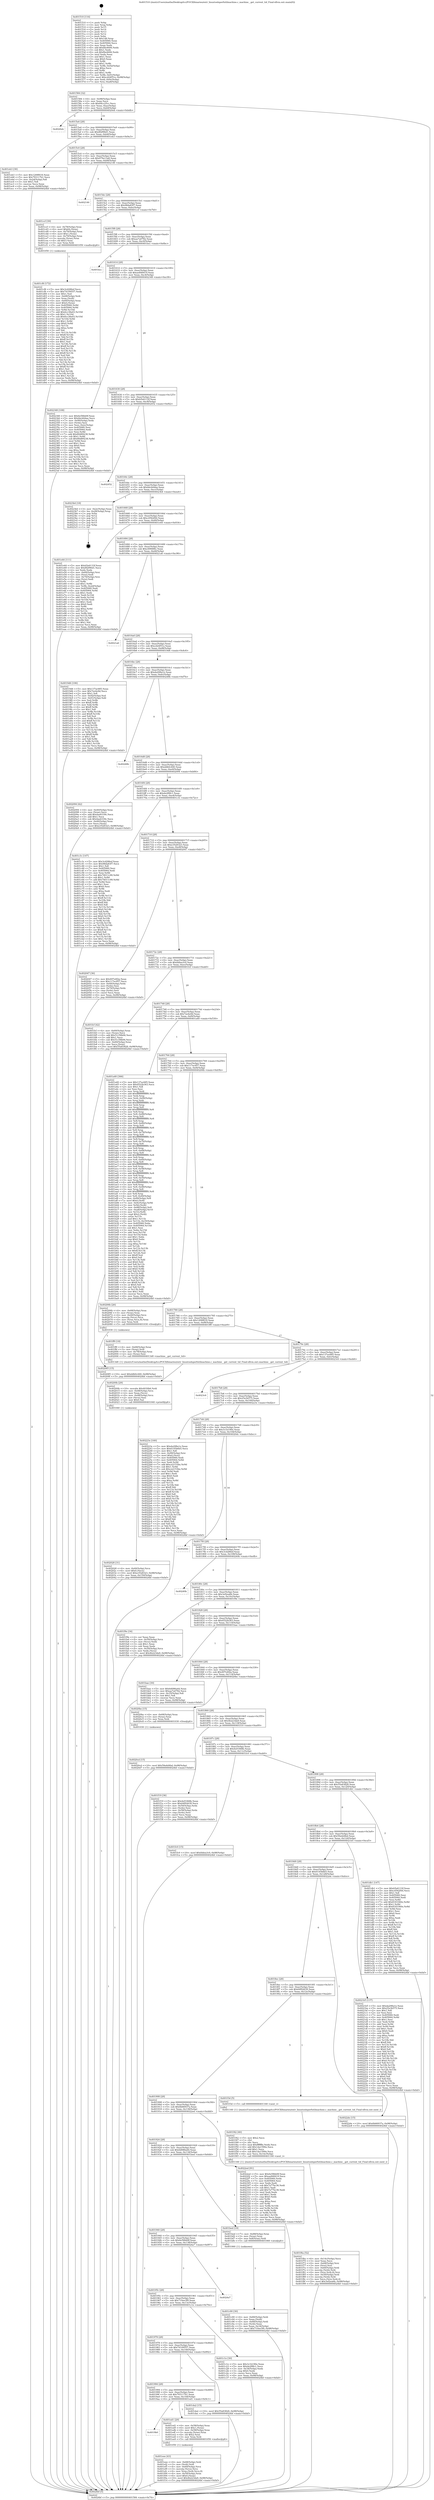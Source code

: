 digraph "0x401510" {
  label = "0x401510 (/mnt/c/Users/mathe/Desktop/tcc/POCII/binaries/extr_linuxtoolsperfutilmachine.c_machine__get_current_tid_Final-ollvm.out::main(0))"
  labelloc = "t"
  node[shape=record]

  Entry [label="",width=0.3,height=0.3,shape=circle,fillcolor=black,style=filled]
  "0x401584" [label="{
     0x401584 [32]\l
     | [instrs]\l
     &nbsp;&nbsp;0x401584 \<+6\>: mov -0x98(%rbp),%eax\l
     &nbsp;&nbsp;0x40158a \<+2\>: mov %eax,%ecx\l
     &nbsp;&nbsp;0x40158c \<+6\>: sub $0x84cc25cc,%ecx\l
     &nbsp;&nbsp;0x401592 \<+6\>: mov %eax,-0xac(%rbp)\l
     &nbsp;&nbsp;0x401598 \<+6\>: mov %ecx,-0xb0(%rbp)\l
     &nbsp;&nbsp;0x40159e \<+6\>: je 00000000004020eb \<main+0xbdb\>\l
  }"]
  "0x4020eb" [label="{
     0x4020eb\l
  }", style=dashed]
  "0x4015a4" [label="{
     0x4015a4 [28]\l
     | [instrs]\l
     &nbsp;&nbsp;0x4015a4 \<+5\>: jmp 00000000004015a9 \<main+0x99\>\l
     &nbsp;&nbsp;0x4015a9 \<+6\>: mov -0xac(%rbp),%eax\l
     &nbsp;&nbsp;0x4015af \<+5\>: sub $0x8f2f96d1,%eax\l
     &nbsp;&nbsp;0x4015b4 \<+6\>: mov %eax,-0xb4(%rbp)\l
     &nbsp;&nbsp;0x4015ba \<+6\>: je 0000000000401eb3 \<main+0x9a3\>\l
  }"]
  Exit [label="",width=0.3,height=0.3,shape=circle,fillcolor=black,style=filled,peripheries=2]
  "0x401eb3" [label="{
     0x401eb3 [30]\l
     | [instrs]\l
     &nbsp;&nbsp;0x401eb3 \<+5\>: mov $0x1208f618,%eax\l
     &nbsp;&nbsp;0x401eb8 \<+5\>: mov $0x793117b1,%ecx\l
     &nbsp;&nbsp;0x401ebd \<+3\>: mov -0x2d(%rbp),%dl\l
     &nbsp;&nbsp;0x401ec0 \<+3\>: test $0x1,%dl\l
     &nbsp;&nbsp;0x401ec3 \<+3\>: cmovne %ecx,%eax\l
     &nbsp;&nbsp;0x401ec6 \<+6\>: mov %eax,-0x98(%rbp)\l
     &nbsp;&nbsp;0x401ecc \<+5\>: jmp 00000000004024bf \<main+0xfaf\>\l
  }"]
  "0x4015c0" [label="{
     0x4015c0 [28]\l
     | [instrs]\l
     &nbsp;&nbsp;0x4015c0 \<+5\>: jmp 00000000004015c5 \<main+0xb5\>\l
     &nbsp;&nbsp;0x4015c5 \<+6\>: mov -0xac(%rbp),%eax\l
     &nbsp;&nbsp;0x4015cb \<+5\>: sub $0x979e13a8,%eax\l
     &nbsp;&nbsp;0x4015d0 \<+6\>: mov %eax,-0xb8(%rbp)\l
     &nbsp;&nbsp;0x4015d6 \<+6\>: je 0000000000402146 \<main+0xc36\>\l
  }"]
  "0x4020cd" [label="{
     0x4020cd [15]\l
     | [instrs]\l
     &nbsp;&nbsp;0x4020cd \<+10\>: movl $0x59a4d4bd,-0x98(%rbp)\l
     &nbsp;&nbsp;0x4020d7 \<+5\>: jmp 00000000004024bf \<main+0xfaf\>\l
  }"]
  "0x402146" [label="{
     0x402146\l
  }", style=dashed]
  "0x4015dc" [label="{
     0x4015dc [28]\l
     | [instrs]\l
     &nbsp;&nbsp;0x4015dc \<+5\>: jmp 00000000004015e1 \<main+0xd1\>\l
     &nbsp;&nbsp;0x4015e1 \<+6\>: mov -0xac(%rbp),%eax\l
     &nbsp;&nbsp;0x4015e7 \<+5\>: sub $0x98da83f7,%eax\l
     &nbsp;&nbsp;0x4015ec \<+6\>: mov %eax,-0xbc(%rbp)\l
     &nbsp;&nbsp;0x4015f2 \<+6\>: je 0000000000401ccf \<main+0x7bf\>\l
  }"]
  "0x402085" [label="{
     0x402085 [15]\l
     | [instrs]\l
     &nbsp;&nbsp;0x402085 \<+10\>: movl $0xddb0c440,-0x98(%rbp)\l
     &nbsp;&nbsp;0x40208f \<+5\>: jmp 00000000004024bf \<main+0xfaf\>\l
  }"]
  "0x401ccf" [label="{
     0x401ccf [39]\l
     | [instrs]\l
     &nbsp;&nbsp;0x401ccf \<+4\>: mov -0x78(%rbp),%rax\l
     &nbsp;&nbsp;0x401cd3 \<+6\>: movl $0x64,(%rax)\l
     &nbsp;&nbsp;0x401cd9 \<+4\>: mov -0x70(%rbp),%rax\l
     &nbsp;&nbsp;0x401cdd \<+6\>: movl $0x1,(%rax)\l
     &nbsp;&nbsp;0x401ce3 \<+4\>: mov -0x70(%rbp),%rax\l
     &nbsp;&nbsp;0x401ce7 \<+3\>: movslq (%rax),%rax\l
     &nbsp;&nbsp;0x401cea \<+4\>: shl $0x3,%rax\l
     &nbsp;&nbsp;0x401cee \<+3\>: mov %rax,%rdi\l
     &nbsp;&nbsp;0x401cf1 \<+5\>: call 0000000000401050 \<malloc@plt\>\l
     | [calls]\l
     &nbsp;&nbsp;0x401050 \{1\} (unknown)\l
  }"]
  "0x4015f8" [label="{
     0x4015f8 [28]\l
     | [instrs]\l
     &nbsp;&nbsp;0x4015f8 \<+5\>: jmp 00000000004015fd \<main+0xed\>\l
     &nbsp;&nbsp;0x4015fd \<+6\>: mov -0xac(%rbp),%eax\l
     &nbsp;&nbsp;0x401603 \<+5\>: sub $0xaa7a0782,%eax\l
     &nbsp;&nbsp;0x401608 \<+6\>: mov %eax,-0xc0(%rbp)\l
     &nbsp;&nbsp;0x40160e \<+6\>: je 0000000000401bcc \<main+0x6bc\>\l
  }"]
  "0x402028" [label="{
     0x402028 [31]\l
     | [instrs]\l
     &nbsp;&nbsp;0x402028 \<+4\>: mov -0x40(%rbp),%rcx\l
     &nbsp;&nbsp;0x40202c \<+6\>: movl $0x0,(%rcx)\l
     &nbsp;&nbsp;0x402032 \<+10\>: movl $0xe3528323,-0x98(%rbp)\l
     &nbsp;&nbsp;0x40203c \<+6\>: mov %eax,-0x150(%rbp)\l
     &nbsp;&nbsp;0x402042 \<+5\>: jmp 00000000004024bf \<main+0xfaf\>\l
  }"]
  "0x401bcc" [label="{
     0x401bcc\l
  }", style=dashed]
  "0x401614" [label="{
     0x401614 [28]\l
     | [instrs]\l
     &nbsp;&nbsp;0x401614 \<+5\>: jmp 0000000000401619 \<main+0x109\>\l
     &nbsp;&nbsp;0x401619 \<+6\>: mov -0xac(%rbp),%eax\l
     &nbsp;&nbsp;0x40161f \<+5\>: sub $0xae848419,%eax\l
     &nbsp;&nbsp;0x401624 \<+6\>: mov %eax,-0xc4(%rbp)\l
     &nbsp;&nbsp;0x40162a \<+6\>: je 0000000000402348 \<main+0xe38\>\l
  }"]
  "0x40200b" [label="{
     0x40200b [29]\l
     | [instrs]\l
     &nbsp;&nbsp;0x40200b \<+10\>: movabs $0x4030b6,%rdi\l
     &nbsp;&nbsp;0x402015 \<+4\>: mov -0x48(%rbp),%rcx\l
     &nbsp;&nbsp;0x402019 \<+2\>: mov %eax,(%rcx)\l
     &nbsp;&nbsp;0x40201b \<+4\>: mov -0x48(%rbp),%rcx\l
     &nbsp;&nbsp;0x40201f \<+2\>: mov (%rcx),%esi\l
     &nbsp;&nbsp;0x402021 \<+2\>: mov $0x0,%al\l
     &nbsp;&nbsp;0x402023 \<+5\>: call 0000000000401040 \<printf@plt\>\l
     | [calls]\l
     &nbsp;&nbsp;0x401040 \{1\} (unknown)\l
  }"]
  "0x402348" [label="{
     0x402348 [108]\l
     | [instrs]\l
     &nbsp;&nbsp;0x402348 \<+5\>: mov $0x6e58bb9f,%eax\l
     &nbsp;&nbsp;0x40234d \<+5\>: mov $0xbbcb0daa,%ecx\l
     &nbsp;&nbsp;0x402352 \<+7\>: mov -0x90(%rbp),%rdx\l
     &nbsp;&nbsp;0x402359 \<+2\>: mov (%rdx),%esi\l
     &nbsp;&nbsp;0x40235b \<+3\>: mov %esi,-0x2c(%rbp)\l
     &nbsp;&nbsp;0x40235e \<+7\>: mov 0x405060,%esi\l
     &nbsp;&nbsp;0x402365 \<+7\>: mov 0x405064,%edi\l
     &nbsp;&nbsp;0x40236c \<+3\>: mov %esi,%r8d\l
     &nbsp;&nbsp;0x40236f \<+7\>: add $0x80d89238,%r8d\l
     &nbsp;&nbsp;0x402376 \<+4\>: sub $0x1,%r8d\l
     &nbsp;&nbsp;0x40237a \<+7\>: sub $0x80d89238,%r8d\l
     &nbsp;&nbsp;0x402381 \<+4\>: imul %r8d,%esi\l
     &nbsp;&nbsp;0x402385 \<+3\>: and $0x1,%esi\l
     &nbsp;&nbsp;0x402388 \<+3\>: cmp $0x0,%esi\l
     &nbsp;&nbsp;0x40238b \<+4\>: sete %r9b\l
     &nbsp;&nbsp;0x40238f \<+3\>: cmp $0xa,%edi\l
     &nbsp;&nbsp;0x402392 \<+4\>: setl %r10b\l
     &nbsp;&nbsp;0x402396 \<+3\>: mov %r9b,%r11b\l
     &nbsp;&nbsp;0x402399 \<+3\>: and %r10b,%r11b\l
     &nbsp;&nbsp;0x40239c \<+3\>: xor %r10b,%r9b\l
     &nbsp;&nbsp;0x40239f \<+3\>: or %r9b,%r11b\l
     &nbsp;&nbsp;0x4023a2 \<+4\>: test $0x1,%r11b\l
     &nbsp;&nbsp;0x4023a6 \<+3\>: cmovne %ecx,%eax\l
     &nbsp;&nbsp;0x4023a9 \<+6\>: mov %eax,-0x98(%rbp)\l
     &nbsp;&nbsp;0x4023af \<+5\>: jmp 00000000004024bf \<main+0xfaf\>\l
  }"]
  "0x401630" [label="{
     0x401630 [28]\l
     | [instrs]\l
     &nbsp;&nbsp;0x401630 \<+5\>: jmp 0000000000401635 \<main+0x125\>\l
     &nbsp;&nbsp;0x401635 \<+6\>: mov -0xac(%rbp),%eax\l
     &nbsp;&nbsp;0x40163b \<+5\>: sub $0xb5e6133f,%eax\l
     &nbsp;&nbsp;0x401640 \<+6\>: mov %eax,-0xc8(%rbp)\l
     &nbsp;&nbsp;0x401646 \<+6\>: je 0000000000402452 \<main+0xf42\>\l
  }"]
  "0x401f6a" [label="{
     0x401f6a [52]\l
     | [instrs]\l
     &nbsp;&nbsp;0x401f6a \<+6\>: mov -0x14c(%rbp),%ecx\l
     &nbsp;&nbsp;0x401f70 \<+3\>: imul %eax,%ecx\l
     &nbsp;&nbsp;0x401f73 \<+4\>: mov -0x68(%rbp),%rsi\l
     &nbsp;&nbsp;0x401f77 \<+3\>: mov (%rsi),%rsi\l
     &nbsp;&nbsp;0x401f7a \<+4\>: mov -0x60(%rbp),%rdi\l
     &nbsp;&nbsp;0x401f7e \<+3\>: movslq (%rdi),%rdi\l
     &nbsp;&nbsp;0x401f81 \<+4\>: mov (%rsi,%rdi,8),%rsi\l
     &nbsp;&nbsp;0x401f85 \<+4\>: mov -0x50(%rbp),%rdi\l
     &nbsp;&nbsp;0x401f89 \<+3\>: movslq (%rdi),%rdi\l
     &nbsp;&nbsp;0x401f8c \<+3\>: mov %ecx,(%rsi,%rdi,4)\l
     &nbsp;&nbsp;0x401f8f \<+10\>: movl $0x3ef2ea6b,-0x98(%rbp)\l
     &nbsp;&nbsp;0x401f99 \<+5\>: jmp 00000000004024bf \<main+0xfaf\>\l
  }"]
  "0x402452" [label="{
     0x402452\l
  }", style=dashed]
  "0x40164c" [label="{
     0x40164c [28]\l
     | [instrs]\l
     &nbsp;&nbsp;0x40164c \<+5\>: jmp 0000000000401651 \<main+0x141\>\l
     &nbsp;&nbsp;0x401651 \<+6\>: mov -0xac(%rbp),%eax\l
     &nbsp;&nbsp;0x401657 \<+5\>: sub $0xbbcb0daa,%eax\l
     &nbsp;&nbsp;0x40165c \<+6\>: mov %eax,-0xcc(%rbp)\l
     &nbsp;&nbsp;0x401662 \<+6\>: je 00000000004023b4 \<main+0xea4\>\l
  }"]
  "0x401f42" [label="{
     0x401f42 [40]\l
     | [instrs]\l
     &nbsp;&nbsp;0x401f42 \<+5\>: mov $0x2,%ecx\l
     &nbsp;&nbsp;0x401f47 \<+1\>: cltd\l
     &nbsp;&nbsp;0x401f48 \<+2\>: idiv %ecx\l
     &nbsp;&nbsp;0x401f4a \<+6\>: imul $0xfffffffe,%edx,%ecx\l
     &nbsp;&nbsp;0x401f50 \<+6\>: add $0x1da1590e,%ecx\l
     &nbsp;&nbsp;0x401f56 \<+3\>: add $0x1,%ecx\l
     &nbsp;&nbsp;0x401f59 \<+6\>: sub $0x1da1590e,%ecx\l
     &nbsp;&nbsp;0x401f5f \<+6\>: mov %ecx,-0x14c(%rbp)\l
     &nbsp;&nbsp;0x401f65 \<+5\>: call 0000000000401160 \<next_i\>\l
     | [calls]\l
     &nbsp;&nbsp;0x401160 \{1\} (/mnt/c/Users/mathe/Desktop/tcc/POCII/binaries/extr_linuxtoolsperfutilmachine.c_machine__get_current_tid_Final-ollvm.out::next_i)\l
  }"]
  "0x4023b4" [label="{
     0x4023b4 [18]\l
     | [instrs]\l
     &nbsp;&nbsp;0x4023b4 \<+3\>: mov -0x2c(%rbp),%eax\l
     &nbsp;&nbsp;0x4023b7 \<+4\>: lea -0x28(%rbp),%rsp\l
     &nbsp;&nbsp;0x4023bb \<+1\>: pop %rbx\l
     &nbsp;&nbsp;0x4023bc \<+2\>: pop %r12\l
     &nbsp;&nbsp;0x4023be \<+2\>: pop %r13\l
     &nbsp;&nbsp;0x4023c0 \<+2\>: pop %r14\l
     &nbsp;&nbsp;0x4023c2 \<+2\>: pop %r15\l
     &nbsp;&nbsp;0x4023c4 \<+1\>: pop %rbp\l
     &nbsp;&nbsp;0x4023c5 \<+1\>: ret\l
  }"]
  "0x401668" [label="{
     0x401668 [28]\l
     | [instrs]\l
     &nbsp;&nbsp;0x401668 \<+5\>: jmp 000000000040166d \<main+0x15d\>\l
     &nbsp;&nbsp;0x40166d \<+6\>: mov -0xac(%rbp),%eax\l
     &nbsp;&nbsp;0x401673 \<+5\>: sub $0xc4562f44,%eax\l
     &nbsp;&nbsp;0x401678 \<+6\>: mov %eax,-0xd0(%rbp)\l
     &nbsp;&nbsp;0x40167e \<+6\>: je 0000000000401e44 \<main+0x934\>\l
  }"]
  "0x401eee" [label="{
     0x401eee [43]\l
     | [instrs]\l
     &nbsp;&nbsp;0x401eee \<+4\>: mov -0x68(%rbp),%rdi\l
     &nbsp;&nbsp;0x401ef2 \<+3\>: mov (%rdi),%rdi\l
     &nbsp;&nbsp;0x401ef5 \<+4\>: mov -0x60(%rbp),%rcx\l
     &nbsp;&nbsp;0x401ef9 \<+3\>: movslq (%rcx),%rcx\l
     &nbsp;&nbsp;0x401efc \<+4\>: mov %rax,(%rdi,%rcx,8)\l
     &nbsp;&nbsp;0x401f00 \<+4\>: mov -0x50(%rbp),%rax\l
     &nbsp;&nbsp;0x401f04 \<+6\>: movl $0x0,(%rax)\l
     &nbsp;&nbsp;0x401f0a \<+10\>: movl $0x4b223da9,-0x98(%rbp)\l
     &nbsp;&nbsp;0x401f14 \<+5\>: jmp 00000000004024bf \<main+0xfaf\>\l
  }"]
  "0x401e44" [label="{
     0x401e44 [111]\l
     | [instrs]\l
     &nbsp;&nbsp;0x401e44 \<+5\>: mov $0xb5e6133f,%eax\l
     &nbsp;&nbsp;0x401e49 \<+5\>: mov $0x8f2f96d1,%ecx\l
     &nbsp;&nbsp;0x401e4e \<+2\>: xor %edx,%edx\l
     &nbsp;&nbsp;0x401e50 \<+4\>: mov -0x60(%rbp),%rsi\l
     &nbsp;&nbsp;0x401e54 \<+2\>: mov (%rsi),%edi\l
     &nbsp;&nbsp;0x401e56 \<+4\>: mov -0x70(%rbp),%rsi\l
     &nbsp;&nbsp;0x401e5a \<+2\>: cmp (%rsi),%edi\l
     &nbsp;&nbsp;0x401e5c \<+4\>: setl %r8b\l
     &nbsp;&nbsp;0x401e60 \<+4\>: and $0x1,%r8b\l
     &nbsp;&nbsp;0x401e64 \<+4\>: mov %r8b,-0x2d(%rbp)\l
     &nbsp;&nbsp;0x401e68 \<+7\>: mov 0x405060,%edi\l
     &nbsp;&nbsp;0x401e6f \<+8\>: mov 0x405064,%r9d\l
     &nbsp;&nbsp;0x401e77 \<+3\>: sub $0x1,%edx\l
     &nbsp;&nbsp;0x401e7a \<+3\>: mov %edi,%r10d\l
     &nbsp;&nbsp;0x401e7d \<+3\>: add %edx,%r10d\l
     &nbsp;&nbsp;0x401e80 \<+4\>: imul %r10d,%edi\l
     &nbsp;&nbsp;0x401e84 \<+3\>: and $0x1,%edi\l
     &nbsp;&nbsp;0x401e87 \<+3\>: cmp $0x0,%edi\l
     &nbsp;&nbsp;0x401e8a \<+4\>: sete %r8b\l
     &nbsp;&nbsp;0x401e8e \<+4\>: cmp $0xa,%r9d\l
     &nbsp;&nbsp;0x401e92 \<+4\>: setl %r11b\l
     &nbsp;&nbsp;0x401e96 \<+3\>: mov %r8b,%bl\l
     &nbsp;&nbsp;0x401e99 \<+3\>: and %r11b,%bl\l
     &nbsp;&nbsp;0x401e9c \<+3\>: xor %r11b,%r8b\l
     &nbsp;&nbsp;0x401e9f \<+3\>: or %r8b,%bl\l
     &nbsp;&nbsp;0x401ea2 \<+3\>: test $0x1,%bl\l
     &nbsp;&nbsp;0x401ea5 \<+3\>: cmovne %ecx,%eax\l
     &nbsp;&nbsp;0x401ea8 \<+6\>: mov %eax,-0x98(%rbp)\l
     &nbsp;&nbsp;0x401eae \<+5\>: jmp 00000000004024bf \<main+0xfaf\>\l
  }"]
  "0x401684" [label="{
     0x401684 [28]\l
     | [instrs]\l
     &nbsp;&nbsp;0x401684 \<+5\>: jmp 0000000000401689 \<main+0x179\>\l
     &nbsp;&nbsp;0x401689 \<+6\>: mov -0xac(%rbp),%eax\l
     &nbsp;&nbsp;0x40168f \<+5\>: sub $0xc6906f6c,%eax\l
     &nbsp;&nbsp;0x401694 \<+6\>: mov %eax,-0xd4(%rbp)\l
     &nbsp;&nbsp;0x40169a \<+6\>: je 00000000004021a6 \<main+0xc96\>\l
  }"]
  "0x4019b0" [label="{
     0x4019b0\l
  }", style=dashed]
  "0x4021a6" [label="{
     0x4021a6\l
  }", style=dashed]
  "0x4016a0" [label="{
     0x4016a0 [28]\l
     | [instrs]\l
     &nbsp;&nbsp;0x4016a0 \<+5\>: jmp 00000000004016a5 \<main+0x195\>\l
     &nbsp;&nbsp;0x4016a5 \<+6\>: mov -0xac(%rbp),%eax\l
     &nbsp;&nbsp;0x4016ab \<+5\>: sub $0xcd24f51e,%eax\l
     &nbsp;&nbsp;0x4016b0 \<+6\>: mov %eax,-0xd8(%rbp)\l
     &nbsp;&nbsp;0x4016b6 \<+6\>: je 00000000004019d6 \<main+0x4c6\>\l
  }"]
  "0x401ed1" [label="{
     0x401ed1 [29]\l
     | [instrs]\l
     &nbsp;&nbsp;0x401ed1 \<+4\>: mov -0x58(%rbp),%rax\l
     &nbsp;&nbsp;0x401ed5 \<+6\>: movl $0x1,(%rax)\l
     &nbsp;&nbsp;0x401edb \<+4\>: mov -0x58(%rbp),%rax\l
     &nbsp;&nbsp;0x401edf \<+3\>: movslq (%rax),%rax\l
     &nbsp;&nbsp;0x401ee2 \<+4\>: shl $0x2,%rax\l
     &nbsp;&nbsp;0x401ee6 \<+3\>: mov %rax,%rdi\l
     &nbsp;&nbsp;0x401ee9 \<+5\>: call 0000000000401050 \<malloc@plt\>\l
     | [calls]\l
     &nbsp;&nbsp;0x401050 \{1\} (unknown)\l
  }"]
  "0x4019d6" [label="{
     0x4019d6 [106]\l
     | [instrs]\l
     &nbsp;&nbsp;0x4019d6 \<+5\>: mov $0x137ac685,%eax\l
     &nbsp;&nbsp;0x4019db \<+5\>: mov $0x7ee4e9d,%ecx\l
     &nbsp;&nbsp;0x4019e0 \<+2\>: mov $0x1,%dl\l
     &nbsp;&nbsp;0x4019e2 \<+7\>: mov -0x92(%rbp),%sil\l
     &nbsp;&nbsp;0x4019e9 \<+7\>: mov -0x91(%rbp),%dil\l
     &nbsp;&nbsp;0x4019f0 \<+3\>: mov %sil,%r8b\l
     &nbsp;&nbsp;0x4019f3 \<+4\>: xor $0xff,%r8b\l
     &nbsp;&nbsp;0x4019f7 \<+3\>: mov %dil,%r9b\l
     &nbsp;&nbsp;0x4019fa \<+4\>: xor $0xff,%r9b\l
     &nbsp;&nbsp;0x4019fe \<+3\>: xor $0x1,%dl\l
     &nbsp;&nbsp;0x401a01 \<+3\>: mov %r8b,%r10b\l
     &nbsp;&nbsp;0x401a04 \<+4\>: and $0xff,%r10b\l
     &nbsp;&nbsp;0x401a08 \<+3\>: and %dl,%sil\l
     &nbsp;&nbsp;0x401a0b \<+3\>: mov %r9b,%r11b\l
     &nbsp;&nbsp;0x401a0e \<+4\>: and $0xff,%r11b\l
     &nbsp;&nbsp;0x401a12 \<+3\>: and %dl,%dil\l
     &nbsp;&nbsp;0x401a15 \<+3\>: or %sil,%r10b\l
     &nbsp;&nbsp;0x401a18 \<+3\>: or %dil,%r11b\l
     &nbsp;&nbsp;0x401a1b \<+3\>: xor %r11b,%r10b\l
     &nbsp;&nbsp;0x401a1e \<+3\>: or %r9b,%r8b\l
     &nbsp;&nbsp;0x401a21 \<+4\>: xor $0xff,%r8b\l
     &nbsp;&nbsp;0x401a25 \<+3\>: or $0x1,%dl\l
     &nbsp;&nbsp;0x401a28 \<+3\>: and %dl,%r8b\l
     &nbsp;&nbsp;0x401a2b \<+3\>: or %r8b,%r10b\l
     &nbsp;&nbsp;0x401a2e \<+4\>: test $0x1,%r10b\l
     &nbsp;&nbsp;0x401a32 \<+3\>: cmovne %ecx,%eax\l
     &nbsp;&nbsp;0x401a35 \<+6\>: mov %eax,-0x98(%rbp)\l
     &nbsp;&nbsp;0x401a3b \<+5\>: jmp 00000000004024bf \<main+0xfaf\>\l
  }"]
  "0x4016bc" [label="{
     0x4016bc [28]\l
     | [instrs]\l
     &nbsp;&nbsp;0x4016bc \<+5\>: jmp 00000000004016c1 \<main+0x1b1\>\l
     &nbsp;&nbsp;0x4016c1 \<+6\>: mov -0xac(%rbp),%eax\l
     &nbsp;&nbsp;0x4016c7 \<+5\>: sub $0xda298a1e,%eax\l
     &nbsp;&nbsp;0x4016cc \<+6\>: mov %eax,-0xdc(%rbp)\l
     &nbsp;&nbsp;0x4016d2 \<+6\>: je 000000000040248b \<main+0xf7b\>\l
  }"]
  "0x4024bf" [label="{
     0x4024bf [5]\l
     | [instrs]\l
     &nbsp;&nbsp;0x4024bf \<+5\>: jmp 0000000000401584 \<main+0x74\>\l
  }"]
  "0x401510" [label="{
     0x401510 [116]\l
     | [instrs]\l
     &nbsp;&nbsp;0x401510 \<+1\>: push %rbp\l
     &nbsp;&nbsp;0x401511 \<+3\>: mov %rsp,%rbp\l
     &nbsp;&nbsp;0x401514 \<+2\>: push %r15\l
     &nbsp;&nbsp;0x401516 \<+2\>: push %r14\l
     &nbsp;&nbsp;0x401518 \<+2\>: push %r13\l
     &nbsp;&nbsp;0x40151a \<+2\>: push %r12\l
     &nbsp;&nbsp;0x40151c \<+1\>: push %rbx\l
     &nbsp;&nbsp;0x40151d \<+7\>: sub $0x148,%rsp\l
     &nbsp;&nbsp;0x401524 \<+7\>: mov 0x405060,%eax\l
     &nbsp;&nbsp;0x40152b \<+7\>: mov 0x405064,%ecx\l
     &nbsp;&nbsp;0x401532 \<+2\>: mov %eax,%edx\l
     &nbsp;&nbsp;0x401534 \<+6\>: add $0xfbe4606,%edx\l
     &nbsp;&nbsp;0x40153a \<+3\>: sub $0x1,%edx\l
     &nbsp;&nbsp;0x40153d \<+6\>: sub $0xfbe4606,%edx\l
     &nbsp;&nbsp;0x401543 \<+3\>: imul %edx,%eax\l
     &nbsp;&nbsp;0x401546 \<+3\>: and $0x1,%eax\l
     &nbsp;&nbsp;0x401549 \<+3\>: cmp $0x0,%eax\l
     &nbsp;&nbsp;0x40154c \<+4\>: sete %r8b\l
     &nbsp;&nbsp;0x401550 \<+4\>: and $0x1,%r8b\l
     &nbsp;&nbsp;0x401554 \<+7\>: mov %r8b,-0x92(%rbp)\l
     &nbsp;&nbsp;0x40155b \<+3\>: cmp $0xa,%ecx\l
     &nbsp;&nbsp;0x40155e \<+4\>: setl %r8b\l
     &nbsp;&nbsp;0x401562 \<+4\>: and $0x1,%r8b\l
     &nbsp;&nbsp;0x401566 \<+7\>: mov %r8b,-0x91(%rbp)\l
     &nbsp;&nbsp;0x40156d \<+10\>: movl $0xcd24f51e,-0x98(%rbp)\l
     &nbsp;&nbsp;0x401577 \<+6\>: mov %edi,-0x9c(%rbp)\l
     &nbsp;&nbsp;0x40157d \<+7\>: mov %rsi,-0xa8(%rbp)\l
  }"]
  "0x401994" [label="{
     0x401994 [28]\l
     | [instrs]\l
     &nbsp;&nbsp;0x401994 \<+5\>: jmp 0000000000401999 \<main+0x489\>\l
     &nbsp;&nbsp;0x401999 \<+6\>: mov -0xac(%rbp),%eax\l
     &nbsp;&nbsp;0x40199f \<+5\>: sub $0x793117b1,%eax\l
     &nbsp;&nbsp;0x4019a4 \<+6\>: mov %eax,-0x144(%rbp)\l
     &nbsp;&nbsp;0x4019aa \<+6\>: je 0000000000401ed1 \<main+0x9c1\>\l
  }"]
  "0x40248b" [label="{
     0x40248b\l
  }", style=dashed]
  "0x4016d8" [label="{
     0x4016d8 [28]\l
     | [instrs]\l
     &nbsp;&nbsp;0x4016d8 \<+5\>: jmp 00000000004016dd \<main+0x1cd\>\l
     &nbsp;&nbsp;0x4016dd \<+6\>: mov -0xac(%rbp),%eax\l
     &nbsp;&nbsp;0x4016e3 \<+5\>: sub $0xddb0c440,%eax\l
     &nbsp;&nbsp;0x4016e8 \<+6\>: mov %eax,-0xe0(%rbp)\l
     &nbsp;&nbsp;0x4016ee \<+6\>: je 0000000000402094 \<main+0xb84\>\l
  }"]
  "0x401da2" [label="{
     0x401da2 [15]\l
     | [instrs]\l
     &nbsp;&nbsp;0x401da2 \<+10\>: movl $0x55a83828,-0x98(%rbp)\l
     &nbsp;&nbsp;0x401dac \<+5\>: jmp 00000000004024bf \<main+0xfaf\>\l
  }"]
  "0x402094" [label="{
     0x402094 [42]\l
     | [instrs]\l
     &nbsp;&nbsp;0x402094 \<+4\>: mov -0x40(%rbp),%rax\l
     &nbsp;&nbsp;0x402098 \<+2\>: mov (%rax),%ecx\l
     &nbsp;&nbsp;0x40209a \<+6\>: add $0x4ae6339c,%ecx\l
     &nbsp;&nbsp;0x4020a0 \<+3\>: add $0x1,%ecx\l
     &nbsp;&nbsp;0x4020a3 \<+6\>: sub $0x4ae6339c,%ecx\l
     &nbsp;&nbsp;0x4020a9 \<+4\>: mov -0x40(%rbp),%rax\l
     &nbsp;&nbsp;0x4020ad \<+2\>: mov %ecx,(%rax)\l
     &nbsp;&nbsp;0x4020af \<+10\>: movl $0xe3528323,-0x98(%rbp)\l
     &nbsp;&nbsp;0x4020b9 \<+5\>: jmp 00000000004024bf \<main+0xfaf\>\l
  }"]
  "0x4016f4" [label="{
     0x4016f4 [28]\l
     | [instrs]\l
     &nbsp;&nbsp;0x4016f4 \<+5\>: jmp 00000000004016f9 \<main+0x1e9\>\l
     &nbsp;&nbsp;0x4016f9 \<+6\>: mov -0xac(%rbp),%eax\l
     &nbsp;&nbsp;0x4016ff \<+5\>: sub $0xde2f8fc1,%eax\l
     &nbsp;&nbsp;0x401704 \<+6\>: mov %eax,-0xe4(%rbp)\l
     &nbsp;&nbsp;0x40170a \<+6\>: je 0000000000401c3c \<main+0x72c\>\l
  }"]
  "0x401cf6" [label="{
     0x401cf6 [172]\l
     | [instrs]\l
     &nbsp;&nbsp;0x401cf6 \<+5\>: mov $0x3cd286ef,%ecx\l
     &nbsp;&nbsp;0x401cfb \<+5\>: mov $0x74109557,%edx\l
     &nbsp;&nbsp;0x401d00 \<+3\>: mov $0x1,%sil\l
     &nbsp;&nbsp;0x401d03 \<+4\>: mov -0x68(%rbp),%rdi\l
     &nbsp;&nbsp;0x401d07 \<+3\>: mov %rax,(%rdi)\l
     &nbsp;&nbsp;0x401d0a \<+4\>: mov -0x60(%rbp),%rax\l
     &nbsp;&nbsp;0x401d0e \<+6\>: movl $0x0,(%rax)\l
     &nbsp;&nbsp;0x401d14 \<+8\>: mov 0x405060,%r8d\l
     &nbsp;&nbsp;0x401d1c \<+8\>: mov 0x405064,%r9d\l
     &nbsp;&nbsp;0x401d24 \<+3\>: mov %r8d,%r10d\l
     &nbsp;&nbsp;0x401d27 \<+7\>: add $0x6cc38a03,%r10d\l
     &nbsp;&nbsp;0x401d2e \<+4\>: sub $0x1,%r10d\l
     &nbsp;&nbsp;0x401d32 \<+7\>: sub $0x6cc38a03,%r10d\l
     &nbsp;&nbsp;0x401d39 \<+4\>: imul %r10d,%r8d\l
     &nbsp;&nbsp;0x401d3d \<+4\>: and $0x1,%r8d\l
     &nbsp;&nbsp;0x401d41 \<+4\>: cmp $0x0,%r8d\l
     &nbsp;&nbsp;0x401d45 \<+4\>: sete %r11b\l
     &nbsp;&nbsp;0x401d49 \<+4\>: cmp $0xa,%r9d\l
     &nbsp;&nbsp;0x401d4d \<+3\>: setl %bl\l
     &nbsp;&nbsp;0x401d50 \<+3\>: mov %r11b,%r14b\l
     &nbsp;&nbsp;0x401d53 \<+4\>: xor $0xff,%r14b\l
     &nbsp;&nbsp;0x401d57 \<+3\>: mov %bl,%r15b\l
     &nbsp;&nbsp;0x401d5a \<+4\>: xor $0xff,%r15b\l
     &nbsp;&nbsp;0x401d5e \<+4\>: xor $0x1,%sil\l
     &nbsp;&nbsp;0x401d62 \<+3\>: mov %r14b,%r12b\l
     &nbsp;&nbsp;0x401d65 \<+4\>: and $0xff,%r12b\l
     &nbsp;&nbsp;0x401d69 \<+3\>: and %sil,%r11b\l
     &nbsp;&nbsp;0x401d6c \<+3\>: mov %r15b,%r13b\l
     &nbsp;&nbsp;0x401d6f \<+4\>: and $0xff,%r13b\l
     &nbsp;&nbsp;0x401d73 \<+3\>: and %sil,%bl\l
     &nbsp;&nbsp;0x401d76 \<+3\>: or %r11b,%r12b\l
     &nbsp;&nbsp;0x401d79 \<+3\>: or %bl,%r13b\l
     &nbsp;&nbsp;0x401d7c \<+3\>: xor %r13b,%r12b\l
     &nbsp;&nbsp;0x401d7f \<+3\>: or %r15b,%r14b\l
     &nbsp;&nbsp;0x401d82 \<+4\>: xor $0xff,%r14b\l
     &nbsp;&nbsp;0x401d86 \<+4\>: or $0x1,%sil\l
     &nbsp;&nbsp;0x401d8a \<+3\>: and %sil,%r14b\l
     &nbsp;&nbsp;0x401d8d \<+3\>: or %r14b,%r12b\l
     &nbsp;&nbsp;0x401d90 \<+4\>: test $0x1,%r12b\l
     &nbsp;&nbsp;0x401d94 \<+3\>: cmovne %edx,%ecx\l
     &nbsp;&nbsp;0x401d97 \<+6\>: mov %ecx,-0x98(%rbp)\l
     &nbsp;&nbsp;0x401d9d \<+5\>: jmp 00000000004024bf \<main+0xfaf\>\l
  }"]
  "0x401c3c" [label="{
     0x401c3c [147]\l
     | [instrs]\l
     &nbsp;&nbsp;0x401c3c \<+5\>: mov $0x3cd286ef,%eax\l
     &nbsp;&nbsp;0x401c41 \<+5\>: mov $0x98da83f7,%ecx\l
     &nbsp;&nbsp;0x401c46 \<+2\>: mov $0x1,%dl\l
     &nbsp;&nbsp;0x401c48 \<+7\>: mov 0x405060,%esi\l
     &nbsp;&nbsp;0x401c4f \<+7\>: mov 0x405064,%edi\l
     &nbsp;&nbsp;0x401c56 \<+3\>: mov %esi,%r8d\l
     &nbsp;&nbsp;0x401c59 \<+7\>: sub $0x74011c99,%r8d\l
     &nbsp;&nbsp;0x401c60 \<+4\>: sub $0x1,%r8d\l
     &nbsp;&nbsp;0x401c64 \<+7\>: add $0x74011c99,%r8d\l
     &nbsp;&nbsp;0x401c6b \<+4\>: imul %r8d,%esi\l
     &nbsp;&nbsp;0x401c6f \<+3\>: and $0x1,%esi\l
     &nbsp;&nbsp;0x401c72 \<+3\>: cmp $0x0,%esi\l
     &nbsp;&nbsp;0x401c75 \<+4\>: sete %r9b\l
     &nbsp;&nbsp;0x401c79 \<+3\>: cmp $0xa,%edi\l
     &nbsp;&nbsp;0x401c7c \<+4\>: setl %r10b\l
     &nbsp;&nbsp;0x401c80 \<+3\>: mov %r9b,%r11b\l
     &nbsp;&nbsp;0x401c83 \<+4\>: xor $0xff,%r11b\l
     &nbsp;&nbsp;0x401c87 \<+3\>: mov %r10b,%bl\l
     &nbsp;&nbsp;0x401c8a \<+3\>: xor $0xff,%bl\l
     &nbsp;&nbsp;0x401c8d \<+3\>: xor $0x0,%dl\l
     &nbsp;&nbsp;0x401c90 \<+3\>: mov %r11b,%r14b\l
     &nbsp;&nbsp;0x401c93 \<+4\>: and $0x0,%r14b\l
     &nbsp;&nbsp;0x401c97 \<+3\>: and %dl,%r9b\l
     &nbsp;&nbsp;0x401c9a \<+3\>: mov %bl,%r15b\l
     &nbsp;&nbsp;0x401c9d \<+4\>: and $0x0,%r15b\l
     &nbsp;&nbsp;0x401ca1 \<+3\>: and %dl,%r10b\l
     &nbsp;&nbsp;0x401ca4 \<+3\>: or %r9b,%r14b\l
     &nbsp;&nbsp;0x401ca7 \<+3\>: or %r10b,%r15b\l
     &nbsp;&nbsp;0x401caa \<+3\>: xor %r15b,%r14b\l
     &nbsp;&nbsp;0x401cad \<+3\>: or %bl,%r11b\l
     &nbsp;&nbsp;0x401cb0 \<+4\>: xor $0xff,%r11b\l
     &nbsp;&nbsp;0x401cb4 \<+3\>: or $0x0,%dl\l
     &nbsp;&nbsp;0x401cb7 \<+3\>: and %dl,%r11b\l
     &nbsp;&nbsp;0x401cba \<+3\>: or %r11b,%r14b\l
     &nbsp;&nbsp;0x401cbd \<+4\>: test $0x1,%r14b\l
     &nbsp;&nbsp;0x401cc1 \<+3\>: cmovne %ecx,%eax\l
     &nbsp;&nbsp;0x401cc4 \<+6\>: mov %eax,-0x98(%rbp)\l
     &nbsp;&nbsp;0x401cca \<+5\>: jmp 00000000004024bf \<main+0xfaf\>\l
  }"]
  "0x401710" [label="{
     0x401710 [28]\l
     | [instrs]\l
     &nbsp;&nbsp;0x401710 \<+5\>: jmp 0000000000401715 \<main+0x205\>\l
     &nbsp;&nbsp;0x401715 \<+6\>: mov -0xac(%rbp),%eax\l
     &nbsp;&nbsp;0x40171b \<+5\>: sub $0xe3528323,%eax\l
     &nbsp;&nbsp;0x401720 \<+6\>: mov %eax,-0xe8(%rbp)\l
     &nbsp;&nbsp;0x401726 \<+6\>: je 0000000000402047 \<main+0xb37\>\l
  }"]
  "0x401978" [label="{
     0x401978 [28]\l
     | [instrs]\l
     &nbsp;&nbsp;0x401978 \<+5\>: jmp 000000000040197d \<main+0x46d\>\l
     &nbsp;&nbsp;0x40197d \<+6\>: mov -0xac(%rbp),%eax\l
     &nbsp;&nbsp;0x401983 \<+5\>: sub $0x74109557,%eax\l
     &nbsp;&nbsp;0x401988 \<+6\>: mov %eax,-0x140(%rbp)\l
     &nbsp;&nbsp;0x40198e \<+6\>: je 0000000000401da2 \<main+0x892\>\l
  }"]
  "0x402047" [label="{
     0x402047 [36]\l
     | [instrs]\l
     &nbsp;&nbsp;0x402047 \<+5\>: mov $0x497e4f2a,%eax\l
     &nbsp;&nbsp;0x40204c \<+5\>: mov $0x117ec957,%ecx\l
     &nbsp;&nbsp;0x402051 \<+4\>: mov -0x40(%rbp),%rdx\l
     &nbsp;&nbsp;0x402055 \<+2\>: mov (%rdx),%esi\l
     &nbsp;&nbsp;0x402057 \<+4\>: mov -0x70(%rbp),%rdx\l
     &nbsp;&nbsp;0x40205b \<+2\>: cmp (%rdx),%esi\l
     &nbsp;&nbsp;0x40205d \<+3\>: cmovl %ecx,%eax\l
     &nbsp;&nbsp;0x402060 \<+6\>: mov %eax,-0x98(%rbp)\l
     &nbsp;&nbsp;0x402066 \<+5\>: jmp 00000000004024bf \<main+0xfaf\>\l
  }"]
  "0x40172c" [label="{
     0x40172c [28]\l
     | [instrs]\l
     &nbsp;&nbsp;0x40172c \<+5\>: jmp 0000000000401731 \<main+0x221\>\l
     &nbsp;&nbsp;0x401731 \<+6\>: mov -0xac(%rbp),%eax\l
     &nbsp;&nbsp;0x401737 \<+5\>: sub $0xfddea3c0,%eax\l
     &nbsp;&nbsp;0x40173c \<+6\>: mov %eax,-0xec(%rbp)\l
     &nbsp;&nbsp;0x401742 \<+6\>: je 0000000000401fcf \<main+0xabf\>\l
  }"]
  "0x401c1e" [label="{
     0x401c1e [30]\l
     | [instrs]\l
     &nbsp;&nbsp;0x401c1e \<+5\>: mov $0x3c1b190e,%eax\l
     &nbsp;&nbsp;0x401c23 \<+5\>: mov $0xde2f8fc1,%ecx\l
     &nbsp;&nbsp;0x401c28 \<+3\>: mov -0x34(%rbp),%edx\l
     &nbsp;&nbsp;0x401c2b \<+3\>: cmp $0x0,%edx\l
     &nbsp;&nbsp;0x401c2e \<+3\>: cmove %ecx,%eax\l
     &nbsp;&nbsp;0x401c31 \<+6\>: mov %eax,-0x98(%rbp)\l
     &nbsp;&nbsp;0x401c37 \<+5\>: jmp 00000000004024bf \<main+0xfaf\>\l
  }"]
  "0x401fcf" [label="{
     0x401fcf [42]\l
     | [instrs]\l
     &nbsp;&nbsp;0x401fcf \<+4\>: mov -0x60(%rbp),%rax\l
     &nbsp;&nbsp;0x401fd3 \<+2\>: mov (%rax),%ecx\l
     &nbsp;&nbsp;0x401fd5 \<+6\>: add $0x51c58b06,%ecx\l
     &nbsp;&nbsp;0x401fdb \<+3\>: add $0x1,%ecx\l
     &nbsp;&nbsp;0x401fde \<+6\>: sub $0x51c58b06,%ecx\l
     &nbsp;&nbsp;0x401fe4 \<+4\>: mov -0x60(%rbp),%rax\l
     &nbsp;&nbsp;0x401fe8 \<+2\>: mov %ecx,(%rax)\l
     &nbsp;&nbsp;0x401fea \<+10\>: movl $0x55a83828,-0x98(%rbp)\l
     &nbsp;&nbsp;0x401ff4 \<+5\>: jmp 00000000004024bf \<main+0xfaf\>\l
  }"]
  "0x401748" [label="{
     0x401748 [28]\l
     | [instrs]\l
     &nbsp;&nbsp;0x401748 \<+5\>: jmp 000000000040174d \<main+0x23d\>\l
     &nbsp;&nbsp;0x40174d \<+6\>: mov -0xac(%rbp),%eax\l
     &nbsp;&nbsp;0x401753 \<+5\>: sub $0x7ee4e9d,%eax\l
     &nbsp;&nbsp;0x401758 \<+6\>: mov %eax,-0xf0(%rbp)\l
     &nbsp;&nbsp;0x40175e \<+6\>: je 0000000000401a40 \<main+0x530\>\l
  }"]
  "0x40195c" [label="{
     0x40195c [28]\l
     | [instrs]\l
     &nbsp;&nbsp;0x40195c \<+5\>: jmp 0000000000401961 \<main+0x451\>\l
     &nbsp;&nbsp;0x401961 \<+6\>: mov -0xac(%rbp),%eax\l
     &nbsp;&nbsp;0x401967 \<+5\>: sub $0x710ee3f9,%eax\l
     &nbsp;&nbsp;0x40196c \<+6\>: mov %eax,-0x13c(%rbp)\l
     &nbsp;&nbsp;0x401972 \<+6\>: je 0000000000401c1e \<main+0x70e\>\l
  }"]
  "0x401a40" [label="{
     0x401a40 [366]\l
     | [instrs]\l
     &nbsp;&nbsp;0x401a40 \<+5\>: mov $0x137ac685,%eax\l
     &nbsp;&nbsp;0x401a45 \<+5\>: mov $0x4522b363,%ecx\l
     &nbsp;&nbsp;0x401a4a \<+2\>: mov $0x1,%dl\l
     &nbsp;&nbsp;0x401a4c \<+2\>: xor %esi,%esi\l
     &nbsp;&nbsp;0x401a4e \<+3\>: mov %rsp,%rdi\l
     &nbsp;&nbsp;0x401a51 \<+4\>: add $0xfffffffffffffff0,%rdi\l
     &nbsp;&nbsp;0x401a55 \<+3\>: mov %rdi,%rsp\l
     &nbsp;&nbsp;0x401a58 \<+7\>: mov %rdi,-0x90(%rbp)\l
     &nbsp;&nbsp;0x401a5f \<+3\>: mov %rsp,%rdi\l
     &nbsp;&nbsp;0x401a62 \<+4\>: add $0xfffffffffffffff0,%rdi\l
     &nbsp;&nbsp;0x401a66 \<+3\>: mov %rdi,%rsp\l
     &nbsp;&nbsp;0x401a69 \<+3\>: mov %rsp,%r8\l
     &nbsp;&nbsp;0x401a6c \<+4\>: add $0xfffffffffffffff0,%r8\l
     &nbsp;&nbsp;0x401a70 \<+3\>: mov %r8,%rsp\l
     &nbsp;&nbsp;0x401a73 \<+7\>: mov %r8,-0x88(%rbp)\l
     &nbsp;&nbsp;0x401a7a \<+3\>: mov %rsp,%r8\l
     &nbsp;&nbsp;0x401a7d \<+4\>: add $0xfffffffffffffff0,%r8\l
     &nbsp;&nbsp;0x401a81 \<+3\>: mov %r8,%rsp\l
     &nbsp;&nbsp;0x401a84 \<+4\>: mov %r8,-0x80(%rbp)\l
     &nbsp;&nbsp;0x401a88 \<+3\>: mov %rsp,%r8\l
     &nbsp;&nbsp;0x401a8b \<+4\>: add $0xfffffffffffffff0,%r8\l
     &nbsp;&nbsp;0x401a8f \<+3\>: mov %r8,%rsp\l
     &nbsp;&nbsp;0x401a92 \<+4\>: mov %r8,-0x78(%rbp)\l
     &nbsp;&nbsp;0x401a96 \<+3\>: mov %rsp,%r8\l
     &nbsp;&nbsp;0x401a99 \<+4\>: add $0xfffffffffffffff0,%r8\l
     &nbsp;&nbsp;0x401a9d \<+3\>: mov %r8,%rsp\l
     &nbsp;&nbsp;0x401aa0 \<+4\>: mov %r8,-0x70(%rbp)\l
     &nbsp;&nbsp;0x401aa4 \<+3\>: mov %rsp,%r8\l
     &nbsp;&nbsp;0x401aa7 \<+4\>: add $0xfffffffffffffff0,%r8\l
     &nbsp;&nbsp;0x401aab \<+3\>: mov %r8,%rsp\l
     &nbsp;&nbsp;0x401aae \<+4\>: mov %r8,-0x68(%rbp)\l
     &nbsp;&nbsp;0x401ab2 \<+3\>: mov %rsp,%r8\l
     &nbsp;&nbsp;0x401ab5 \<+4\>: add $0xfffffffffffffff0,%r8\l
     &nbsp;&nbsp;0x401ab9 \<+3\>: mov %r8,%rsp\l
     &nbsp;&nbsp;0x401abc \<+4\>: mov %r8,-0x60(%rbp)\l
     &nbsp;&nbsp;0x401ac0 \<+3\>: mov %rsp,%r8\l
     &nbsp;&nbsp;0x401ac3 \<+4\>: add $0xfffffffffffffff0,%r8\l
     &nbsp;&nbsp;0x401ac7 \<+3\>: mov %r8,%rsp\l
     &nbsp;&nbsp;0x401aca \<+4\>: mov %r8,-0x58(%rbp)\l
     &nbsp;&nbsp;0x401ace \<+3\>: mov %rsp,%r8\l
     &nbsp;&nbsp;0x401ad1 \<+4\>: add $0xfffffffffffffff0,%r8\l
     &nbsp;&nbsp;0x401ad5 \<+3\>: mov %r8,%rsp\l
     &nbsp;&nbsp;0x401ad8 \<+4\>: mov %r8,-0x50(%rbp)\l
     &nbsp;&nbsp;0x401adc \<+3\>: mov %rsp,%r8\l
     &nbsp;&nbsp;0x401adf \<+4\>: add $0xfffffffffffffff0,%r8\l
     &nbsp;&nbsp;0x401ae3 \<+3\>: mov %r8,%rsp\l
     &nbsp;&nbsp;0x401ae6 \<+4\>: mov %r8,-0x48(%rbp)\l
     &nbsp;&nbsp;0x401aea \<+3\>: mov %rsp,%r8\l
     &nbsp;&nbsp;0x401aed \<+4\>: add $0xfffffffffffffff0,%r8\l
     &nbsp;&nbsp;0x401af1 \<+3\>: mov %r8,%rsp\l
     &nbsp;&nbsp;0x401af4 \<+4\>: mov %r8,-0x40(%rbp)\l
     &nbsp;&nbsp;0x401af8 \<+7\>: mov -0x90(%rbp),%r8\l
     &nbsp;&nbsp;0x401aff \<+7\>: movl $0x0,(%r8)\l
     &nbsp;&nbsp;0x401b06 \<+7\>: mov -0x9c(%rbp),%r9d\l
     &nbsp;&nbsp;0x401b0d \<+3\>: mov %r9d,(%rdi)\l
     &nbsp;&nbsp;0x401b10 \<+7\>: mov -0x88(%rbp),%r8\l
     &nbsp;&nbsp;0x401b17 \<+7\>: mov -0xa8(%rbp),%r10\l
     &nbsp;&nbsp;0x401b1e \<+3\>: mov %r10,(%r8)\l
     &nbsp;&nbsp;0x401b21 \<+3\>: cmpl $0x2,(%rdi)\l
     &nbsp;&nbsp;0x401b24 \<+4\>: setne %r11b\l
     &nbsp;&nbsp;0x401b28 \<+4\>: and $0x1,%r11b\l
     &nbsp;&nbsp;0x401b2c \<+4\>: mov %r11b,-0x35(%rbp)\l
     &nbsp;&nbsp;0x401b30 \<+7\>: mov 0x405060,%ebx\l
     &nbsp;&nbsp;0x401b37 \<+8\>: mov 0x405064,%r14d\l
     &nbsp;&nbsp;0x401b3f \<+3\>: sub $0x1,%esi\l
     &nbsp;&nbsp;0x401b42 \<+3\>: mov %ebx,%r15d\l
     &nbsp;&nbsp;0x401b45 \<+3\>: add %esi,%r15d\l
     &nbsp;&nbsp;0x401b48 \<+4\>: imul %r15d,%ebx\l
     &nbsp;&nbsp;0x401b4c \<+3\>: and $0x1,%ebx\l
     &nbsp;&nbsp;0x401b4f \<+3\>: cmp $0x0,%ebx\l
     &nbsp;&nbsp;0x401b52 \<+4\>: sete %r11b\l
     &nbsp;&nbsp;0x401b56 \<+4\>: cmp $0xa,%r14d\l
     &nbsp;&nbsp;0x401b5a \<+4\>: setl %r12b\l
     &nbsp;&nbsp;0x401b5e \<+3\>: mov %r11b,%r13b\l
     &nbsp;&nbsp;0x401b61 \<+4\>: xor $0xff,%r13b\l
     &nbsp;&nbsp;0x401b65 \<+3\>: mov %r12b,%sil\l
     &nbsp;&nbsp;0x401b68 \<+4\>: xor $0xff,%sil\l
     &nbsp;&nbsp;0x401b6c \<+3\>: xor $0x0,%dl\l
     &nbsp;&nbsp;0x401b6f \<+3\>: mov %r13b,%dil\l
     &nbsp;&nbsp;0x401b72 \<+4\>: and $0x0,%dil\l
     &nbsp;&nbsp;0x401b76 \<+3\>: and %dl,%r11b\l
     &nbsp;&nbsp;0x401b79 \<+3\>: mov %sil,%r8b\l
     &nbsp;&nbsp;0x401b7c \<+4\>: and $0x0,%r8b\l
     &nbsp;&nbsp;0x401b80 \<+3\>: and %dl,%r12b\l
     &nbsp;&nbsp;0x401b83 \<+3\>: or %r11b,%dil\l
     &nbsp;&nbsp;0x401b86 \<+3\>: or %r12b,%r8b\l
     &nbsp;&nbsp;0x401b89 \<+3\>: xor %r8b,%dil\l
     &nbsp;&nbsp;0x401b8c \<+3\>: or %sil,%r13b\l
     &nbsp;&nbsp;0x401b8f \<+4\>: xor $0xff,%r13b\l
     &nbsp;&nbsp;0x401b93 \<+3\>: or $0x0,%dl\l
     &nbsp;&nbsp;0x401b96 \<+3\>: and %dl,%r13b\l
     &nbsp;&nbsp;0x401b99 \<+3\>: or %r13b,%dil\l
     &nbsp;&nbsp;0x401b9c \<+4\>: test $0x1,%dil\l
     &nbsp;&nbsp;0x401ba0 \<+3\>: cmovne %ecx,%eax\l
     &nbsp;&nbsp;0x401ba3 \<+6\>: mov %eax,-0x98(%rbp)\l
     &nbsp;&nbsp;0x401ba9 \<+5\>: jmp 00000000004024bf \<main+0xfaf\>\l
  }"]
  "0x401764" [label="{
     0x401764 [28]\l
     | [instrs]\l
     &nbsp;&nbsp;0x401764 \<+5\>: jmp 0000000000401769 \<main+0x259\>\l
     &nbsp;&nbsp;0x401769 \<+6\>: mov -0xac(%rbp),%eax\l
     &nbsp;&nbsp;0x40176f \<+5\>: sub $0x117ec957,%eax\l
     &nbsp;&nbsp;0x401774 \<+6\>: mov %eax,-0xf4(%rbp)\l
     &nbsp;&nbsp;0x40177a \<+6\>: je 000000000040206b \<main+0xb5b\>\l
  }"]
  "0x4024a7" [label="{
     0x4024a7\l
  }", style=dashed]
  "0x401c00" [label="{
     0x401c00 [30]\l
     | [instrs]\l
     &nbsp;&nbsp;0x401c00 \<+4\>: mov -0x80(%rbp),%rdi\l
     &nbsp;&nbsp;0x401c04 \<+2\>: mov %eax,(%rdi)\l
     &nbsp;&nbsp;0x401c06 \<+4\>: mov -0x80(%rbp),%rdi\l
     &nbsp;&nbsp;0x401c0a \<+2\>: mov (%rdi),%eax\l
     &nbsp;&nbsp;0x401c0c \<+3\>: mov %eax,-0x34(%rbp)\l
     &nbsp;&nbsp;0x401c0f \<+10\>: movl $0x710ee3f9,-0x98(%rbp)\l
     &nbsp;&nbsp;0x401c19 \<+5\>: jmp 00000000004024bf \<main+0xfaf\>\l
  }"]
  "0x40206b" [label="{
     0x40206b [26]\l
     | [instrs]\l
     &nbsp;&nbsp;0x40206b \<+4\>: mov -0x68(%rbp),%rax\l
     &nbsp;&nbsp;0x40206f \<+3\>: mov (%rax),%rax\l
     &nbsp;&nbsp;0x402072 \<+4\>: mov -0x40(%rbp),%rcx\l
     &nbsp;&nbsp;0x402076 \<+3\>: movslq (%rcx),%rcx\l
     &nbsp;&nbsp;0x402079 \<+4\>: mov (%rax,%rcx,8),%rax\l
     &nbsp;&nbsp;0x40207d \<+3\>: mov %rax,%rdi\l
     &nbsp;&nbsp;0x402080 \<+5\>: call 0000000000401030 \<free@plt\>\l
     | [calls]\l
     &nbsp;&nbsp;0x401030 \{1\} (unknown)\l
  }"]
  "0x401780" [label="{
     0x401780 [28]\l
     | [instrs]\l
     &nbsp;&nbsp;0x401780 \<+5\>: jmp 0000000000401785 \<main+0x275\>\l
     &nbsp;&nbsp;0x401785 \<+6\>: mov -0xac(%rbp),%eax\l
     &nbsp;&nbsp;0x40178b \<+5\>: sub $0x1208f618,%eax\l
     &nbsp;&nbsp;0x401790 \<+6\>: mov %eax,-0xf8(%rbp)\l
     &nbsp;&nbsp;0x401796 \<+6\>: je 0000000000401ff9 \<main+0xae9\>\l
  }"]
  "0x401940" [label="{
     0x401940 [28]\l
     | [instrs]\l
     &nbsp;&nbsp;0x401940 \<+5\>: jmp 0000000000401945 \<main+0x435\>\l
     &nbsp;&nbsp;0x401945 \<+6\>: mov -0xac(%rbp),%eax\l
     &nbsp;&nbsp;0x40194b \<+5\>: sub $0x6e58bb9f,%eax\l
     &nbsp;&nbsp;0x401950 \<+6\>: mov %eax,-0x138(%rbp)\l
     &nbsp;&nbsp;0x401956 \<+6\>: je 00000000004024a7 \<main+0xf97\>\l
  }"]
  "0x401ff9" [label="{
     0x401ff9 [18]\l
     | [instrs]\l
     &nbsp;&nbsp;0x401ff9 \<+4\>: mov -0x68(%rbp),%rax\l
     &nbsp;&nbsp;0x401ffd \<+3\>: mov (%rax),%rdi\l
     &nbsp;&nbsp;0x402000 \<+4\>: mov -0x78(%rbp),%rax\l
     &nbsp;&nbsp;0x402004 \<+2\>: mov (%rax),%esi\l
     &nbsp;&nbsp;0x402006 \<+5\>: call 00000000004013d0 \<machine__get_current_tid\>\l
     | [calls]\l
     &nbsp;&nbsp;0x4013d0 \{1\} (/mnt/c/Users/mathe/Desktop/tcc/POCII/binaries/extr_linuxtoolsperfutilmachine.c_machine__get_current_tid_Final-ollvm.out::machine__get_current_tid)\l
  }"]
  "0x40179c" [label="{
     0x40179c [28]\l
     | [instrs]\l
     &nbsp;&nbsp;0x40179c \<+5\>: jmp 00000000004017a1 \<main+0x291\>\l
     &nbsp;&nbsp;0x4017a1 \<+6\>: mov -0xac(%rbp),%eax\l
     &nbsp;&nbsp;0x4017a7 \<+5\>: sub $0x137ac685,%eax\l
     &nbsp;&nbsp;0x4017ac \<+6\>: mov %eax,-0xfc(%rbp)\l
     &nbsp;&nbsp;0x4017b2 \<+6\>: je 00000000004023c6 \<main+0xeb6\>\l
  }"]
  "0x401bed" [label="{
     0x401bed [19]\l
     | [instrs]\l
     &nbsp;&nbsp;0x401bed \<+7\>: mov -0x88(%rbp),%rax\l
     &nbsp;&nbsp;0x401bf4 \<+3\>: mov (%rax),%rax\l
     &nbsp;&nbsp;0x401bf7 \<+4\>: mov 0x8(%rax),%rdi\l
     &nbsp;&nbsp;0x401bfb \<+5\>: call 0000000000401060 \<atoi@plt\>\l
     | [calls]\l
     &nbsp;&nbsp;0x401060 \{1\} (unknown)\l
  }"]
  "0x4023c6" [label="{
     0x4023c6\l
  }", style=dashed]
  "0x4017b8" [label="{
     0x4017b8 [28]\l
     | [instrs]\l
     &nbsp;&nbsp;0x4017b8 \<+5\>: jmp 00000000004017bd \<main+0x2ad\>\l
     &nbsp;&nbsp;0x4017bd \<+6\>: mov -0xac(%rbp),%eax\l
     &nbsp;&nbsp;0x4017c3 \<+5\>: sub $0x25a3b575,%eax\l
     &nbsp;&nbsp;0x4017c8 \<+6\>: mov %eax,-0x100(%rbp)\l
     &nbsp;&nbsp;0x4017ce \<+6\>: je 000000000040223e \<main+0xd2e\>\l
  }"]
  "0x401924" [label="{
     0x401924 [28]\l
     | [instrs]\l
     &nbsp;&nbsp;0x401924 \<+5\>: jmp 0000000000401929 \<main+0x419\>\l
     &nbsp;&nbsp;0x401929 \<+6\>: mov -0xac(%rbp),%eax\l
     &nbsp;&nbsp;0x40192f \<+5\>: sub $0x6d086a44,%eax\l
     &nbsp;&nbsp;0x401934 \<+6\>: mov %eax,-0x134(%rbp)\l
     &nbsp;&nbsp;0x40193a \<+6\>: je 0000000000401bed \<main+0x6dd\>\l
  }"]
  "0x40223e" [label="{
     0x40223e [160]\l
     | [instrs]\l
     &nbsp;&nbsp;0x40223e \<+5\>: mov $0xda298a1e,%eax\l
     &nbsp;&nbsp;0x402243 \<+5\>: mov $0x6145b6b5,%ecx\l
     &nbsp;&nbsp;0x402248 \<+2\>: mov $0x1,%dl\l
     &nbsp;&nbsp;0x40224a \<+7\>: mov -0x90(%rbp),%rsi\l
     &nbsp;&nbsp;0x402251 \<+6\>: movl $0x0,(%rsi)\l
     &nbsp;&nbsp;0x402257 \<+7\>: mov 0x405060,%edi\l
     &nbsp;&nbsp;0x40225e \<+8\>: mov 0x405064,%r8d\l
     &nbsp;&nbsp;0x402266 \<+3\>: mov %edi,%r9d\l
     &nbsp;&nbsp;0x402269 \<+7\>: add $0xce2153be,%r9d\l
     &nbsp;&nbsp;0x402270 \<+4\>: sub $0x1,%r9d\l
     &nbsp;&nbsp;0x402274 \<+7\>: sub $0xce2153be,%r9d\l
     &nbsp;&nbsp;0x40227b \<+4\>: imul %r9d,%edi\l
     &nbsp;&nbsp;0x40227f \<+3\>: and $0x1,%edi\l
     &nbsp;&nbsp;0x402282 \<+3\>: cmp $0x0,%edi\l
     &nbsp;&nbsp;0x402285 \<+4\>: sete %r10b\l
     &nbsp;&nbsp;0x402289 \<+4\>: cmp $0xa,%r8d\l
     &nbsp;&nbsp;0x40228d \<+4\>: setl %r11b\l
     &nbsp;&nbsp;0x402291 \<+3\>: mov %r10b,%bl\l
     &nbsp;&nbsp;0x402294 \<+3\>: xor $0xff,%bl\l
     &nbsp;&nbsp;0x402297 \<+3\>: mov %r11b,%r14b\l
     &nbsp;&nbsp;0x40229a \<+4\>: xor $0xff,%r14b\l
     &nbsp;&nbsp;0x40229e \<+3\>: xor $0x0,%dl\l
     &nbsp;&nbsp;0x4022a1 \<+3\>: mov %bl,%r15b\l
     &nbsp;&nbsp;0x4022a4 \<+4\>: and $0x0,%r15b\l
     &nbsp;&nbsp;0x4022a8 \<+3\>: and %dl,%r10b\l
     &nbsp;&nbsp;0x4022ab \<+3\>: mov %r14b,%r12b\l
     &nbsp;&nbsp;0x4022ae \<+4\>: and $0x0,%r12b\l
     &nbsp;&nbsp;0x4022b2 \<+3\>: and %dl,%r11b\l
     &nbsp;&nbsp;0x4022b5 \<+3\>: or %r10b,%r15b\l
     &nbsp;&nbsp;0x4022b8 \<+3\>: or %r11b,%r12b\l
     &nbsp;&nbsp;0x4022bb \<+3\>: xor %r12b,%r15b\l
     &nbsp;&nbsp;0x4022be \<+3\>: or %r14b,%bl\l
     &nbsp;&nbsp;0x4022c1 \<+3\>: xor $0xff,%bl\l
     &nbsp;&nbsp;0x4022c4 \<+3\>: or $0x0,%dl\l
     &nbsp;&nbsp;0x4022c7 \<+2\>: and %dl,%bl\l
     &nbsp;&nbsp;0x4022c9 \<+3\>: or %bl,%r15b\l
     &nbsp;&nbsp;0x4022cc \<+4\>: test $0x1,%r15b\l
     &nbsp;&nbsp;0x4022d0 \<+3\>: cmovne %ecx,%eax\l
     &nbsp;&nbsp;0x4022d3 \<+6\>: mov %eax,-0x98(%rbp)\l
     &nbsp;&nbsp;0x4022d9 \<+5\>: jmp 00000000004024bf \<main+0xfaf\>\l
  }"]
  "0x4017d4" [label="{
     0x4017d4 [28]\l
     | [instrs]\l
     &nbsp;&nbsp;0x4017d4 \<+5\>: jmp 00000000004017d9 \<main+0x2c9\>\l
     &nbsp;&nbsp;0x4017d9 \<+6\>: mov -0xac(%rbp),%eax\l
     &nbsp;&nbsp;0x4017df \<+5\>: sub $0x3c1b190e,%eax\l
     &nbsp;&nbsp;0x4017e4 \<+6\>: mov %eax,-0x104(%rbp)\l
     &nbsp;&nbsp;0x4017ea \<+6\>: je 00000000004020dc \<main+0xbcc\>\l
  }"]
  "0x4022ed" [label="{
     0x4022ed [91]\l
     | [instrs]\l
     &nbsp;&nbsp;0x4022ed \<+5\>: mov $0x6e58bb9f,%eax\l
     &nbsp;&nbsp;0x4022f2 \<+5\>: mov $0xae848419,%ecx\l
     &nbsp;&nbsp;0x4022f7 \<+7\>: mov 0x405060,%edx\l
     &nbsp;&nbsp;0x4022fe \<+7\>: mov 0x405064,%esi\l
     &nbsp;&nbsp;0x402305 \<+2\>: mov %edx,%edi\l
     &nbsp;&nbsp;0x402307 \<+6\>: sub $0x7a77bc36,%edi\l
     &nbsp;&nbsp;0x40230d \<+3\>: sub $0x1,%edi\l
     &nbsp;&nbsp;0x402310 \<+6\>: add $0x7a77bc36,%edi\l
     &nbsp;&nbsp;0x402316 \<+3\>: imul %edi,%edx\l
     &nbsp;&nbsp;0x402319 \<+3\>: and $0x1,%edx\l
     &nbsp;&nbsp;0x40231c \<+3\>: cmp $0x0,%edx\l
     &nbsp;&nbsp;0x40231f \<+4\>: sete %r8b\l
     &nbsp;&nbsp;0x402323 \<+3\>: cmp $0xa,%esi\l
     &nbsp;&nbsp;0x402326 \<+4\>: setl %r9b\l
     &nbsp;&nbsp;0x40232a \<+3\>: mov %r8b,%r10b\l
     &nbsp;&nbsp;0x40232d \<+3\>: and %r9b,%r10b\l
     &nbsp;&nbsp;0x402330 \<+3\>: xor %r9b,%r8b\l
     &nbsp;&nbsp;0x402333 \<+3\>: or %r8b,%r10b\l
     &nbsp;&nbsp;0x402336 \<+4\>: test $0x1,%r10b\l
     &nbsp;&nbsp;0x40233a \<+3\>: cmovne %ecx,%eax\l
     &nbsp;&nbsp;0x40233d \<+6\>: mov %eax,-0x98(%rbp)\l
     &nbsp;&nbsp;0x402343 \<+5\>: jmp 00000000004024bf \<main+0xfaf\>\l
  }"]
  "0x4020dc" [label="{
     0x4020dc\l
  }", style=dashed]
  "0x4017f0" [label="{
     0x4017f0 [28]\l
     | [instrs]\l
     &nbsp;&nbsp;0x4017f0 \<+5\>: jmp 00000000004017f5 \<main+0x2e5\>\l
     &nbsp;&nbsp;0x4017f5 \<+6\>: mov -0xac(%rbp),%eax\l
     &nbsp;&nbsp;0x4017fb \<+5\>: sub $0x3cd286ef,%eax\l
     &nbsp;&nbsp;0x401800 \<+6\>: mov %eax,-0x108(%rbp)\l
     &nbsp;&nbsp;0x401806 \<+6\>: je 000000000040240b \<main+0xefb\>\l
  }"]
  "0x401908" [label="{
     0x401908 [28]\l
     | [instrs]\l
     &nbsp;&nbsp;0x401908 \<+5\>: jmp 000000000040190d \<main+0x3fd\>\l
     &nbsp;&nbsp;0x40190d \<+6\>: mov -0xac(%rbp),%eax\l
     &nbsp;&nbsp;0x401913 \<+5\>: sub $0x6b66937a,%eax\l
     &nbsp;&nbsp;0x401918 \<+6\>: mov %eax,-0x130(%rbp)\l
     &nbsp;&nbsp;0x40191e \<+6\>: je 00000000004022ed \<main+0xddd\>\l
  }"]
  "0x40240b" [label="{
     0x40240b\l
  }", style=dashed]
  "0x40180c" [label="{
     0x40180c [28]\l
     | [instrs]\l
     &nbsp;&nbsp;0x40180c \<+5\>: jmp 0000000000401811 \<main+0x301\>\l
     &nbsp;&nbsp;0x401811 \<+6\>: mov -0xac(%rbp),%eax\l
     &nbsp;&nbsp;0x401817 \<+5\>: sub $0x3ef2ea6b,%eax\l
     &nbsp;&nbsp;0x40181c \<+6\>: mov %eax,-0x10c(%rbp)\l
     &nbsp;&nbsp;0x401822 \<+6\>: je 0000000000401f9e \<main+0xa8e\>\l
  }"]
  "0x401f3d" [label="{
     0x401f3d [5]\l
     | [instrs]\l
     &nbsp;&nbsp;0x401f3d \<+5\>: call 0000000000401160 \<next_i\>\l
     | [calls]\l
     &nbsp;&nbsp;0x401160 \{1\} (/mnt/c/Users/mathe/Desktop/tcc/POCII/binaries/extr_linuxtoolsperfutilmachine.c_machine__get_current_tid_Final-ollvm.out::next_i)\l
  }"]
  "0x401f9e" [label="{
     0x401f9e [34]\l
     | [instrs]\l
     &nbsp;&nbsp;0x401f9e \<+2\>: xor %eax,%eax\l
     &nbsp;&nbsp;0x401fa0 \<+4\>: mov -0x50(%rbp),%rcx\l
     &nbsp;&nbsp;0x401fa4 \<+2\>: mov (%rcx),%edx\l
     &nbsp;&nbsp;0x401fa6 \<+3\>: sub $0x1,%eax\l
     &nbsp;&nbsp;0x401fa9 \<+2\>: sub %eax,%edx\l
     &nbsp;&nbsp;0x401fab \<+4\>: mov -0x50(%rbp),%rcx\l
     &nbsp;&nbsp;0x401faf \<+2\>: mov %edx,(%rcx)\l
     &nbsp;&nbsp;0x401fb1 \<+10\>: movl $0x4b223da9,-0x98(%rbp)\l
     &nbsp;&nbsp;0x401fbb \<+5\>: jmp 00000000004024bf \<main+0xfaf\>\l
  }"]
  "0x401828" [label="{
     0x401828 [28]\l
     | [instrs]\l
     &nbsp;&nbsp;0x401828 \<+5\>: jmp 000000000040182d \<main+0x31d\>\l
     &nbsp;&nbsp;0x40182d \<+6\>: mov -0xac(%rbp),%eax\l
     &nbsp;&nbsp;0x401833 \<+5\>: sub $0x4522b363,%eax\l
     &nbsp;&nbsp;0x401838 \<+6\>: mov %eax,-0x110(%rbp)\l
     &nbsp;&nbsp;0x40183e \<+6\>: je 0000000000401bae \<main+0x69e\>\l
  }"]
  "0x4018ec" [label="{
     0x4018ec [28]\l
     | [instrs]\l
     &nbsp;&nbsp;0x4018ec \<+5\>: jmp 00000000004018f1 \<main+0x3e1\>\l
     &nbsp;&nbsp;0x4018f1 \<+6\>: mov -0xac(%rbp),%eax\l
     &nbsp;&nbsp;0x4018f7 \<+5\>: sub $0x64f02639,%eax\l
     &nbsp;&nbsp;0x4018fc \<+6\>: mov %eax,-0x12c(%rbp)\l
     &nbsp;&nbsp;0x401902 \<+6\>: je 0000000000401f3d \<main+0xa2d\>\l
  }"]
  "0x401bae" [label="{
     0x401bae [30]\l
     | [instrs]\l
     &nbsp;&nbsp;0x401bae \<+5\>: mov $0x6d086a44,%eax\l
     &nbsp;&nbsp;0x401bb3 \<+5\>: mov $0xaa7a0782,%ecx\l
     &nbsp;&nbsp;0x401bb8 \<+3\>: mov -0x35(%rbp),%dl\l
     &nbsp;&nbsp;0x401bbb \<+3\>: test $0x1,%dl\l
     &nbsp;&nbsp;0x401bbe \<+3\>: cmovne %ecx,%eax\l
     &nbsp;&nbsp;0x401bc1 \<+6\>: mov %eax,-0x98(%rbp)\l
     &nbsp;&nbsp;0x401bc7 \<+5\>: jmp 00000000004024bf \<main+0xfaf\>\l
  }"]
  "0x401844" [label="{
     0x401844 [28]\l
     | [instrs]\l
     &nbsp;&nbsp;0x401844 \<+5\>: jmp 0000000000401849 \<main+0x339\>\l
     &nbsp;&nbsp;0x401849 \<+6\>: mov -0xac(%rbp),%eax\l
     &nbsp;&nbsp;0x40184f \<+5\>: sub $0x497e4f2a,%eax\l
     &nbsp;&nbsp;0x401854 \<+6\>: mov %eax,-0x114(%rbp)\l
     &nbsp;&nbsp;0x40185a \<+6\>: je 00000000004020be \<main+0xbae\>\l
  }"]
  "0x4022de" [label="{
     0x4022de [15]\l
     | [instrs]\l
     &nbsp;&nbsp;0x4022de \<+10\>: movl $0x6b66937a,-0x98(%rbp)\l
     &nbsp;&nbsp;0x4022e8 \<+5\>: jmp 00000000004024bf \<main+0xfaf\>\l
  }"]
  "0x4020be" [label="{
     0x4020be [15]\l
     | [instrs]\l
     &nbsp;&nbsp;0x4020be \<+4\>: mov -0x68(%rbp),%rax\l
     &nbsp;&nbsp;0x4020c2 \<+3\>: mov (%rax),%rax\l
     &nbsp;&nbsp;0x4020c5 \<+3\>: mov %rax,%rdi\l
     &nbsp;&nbsp;0x4020c8 \<+5\>: call 0000000000401030 \<free@plt\>\l
     | [calls]\l
     &nbsp;&nbsp;0x401030 \{1\} (unknown)\l
  }"]
  "0x401860" [label="{
     0x401860 [28]\l
     | [instrs]\l
     &nbsp;&nbsp;0x401860 \<+5\>: jmp 0000000000401865 \<main+0x355\>\l
     &nbsp;&nbsp;0x401865 \<+6\>: mov -0xac(%rbp),%eax\l
     &nbsp;&nbsp;0x40186b \<+5\>: sub $0x4b223da9,%eax\l
     &nbsp;&nbsp;0x401870 \<+6\>: mov %eax,-0x118(%rbp)\l
     &nbsp;&nbsp;0x401876 \<+6\>: je 0000000000401f19 \<main+0xa09\>\l
  }"]
  "0x4018d0" [label="{
     0x4018d0 [28]\l
     | [instrs]\l
     &nbsp;&nbsp;0x4018d0 \<+5\>: jmp 00000000004018d5 \<main+0x3c5\>\l
     &nbsp;&nbsp;0x4018d5 \<+6\>: mov -0xac(%rbp),%eax\l
     &nbsp;&nbsp;0x4018db \<+5\>: sub $0x6145b6b5,%eax\l
     &nbsp;&nbsp;0x4018e0 \<+6\>: mov %eax,-0x128(%rbp)\l
     &nbsp;&nbsp;0x4018e6 \<+6\>: je 00000000004022de \<main+0xdce\>\l
  }"]
  "0x401f19" [label="{
     0x401f19 [36]\l
     | [instrs]\l
     &nbsp;&nbsp;0x401f19 \<+5\>: mov $0x4ef1068b,%eax\l
     &nbsp;&nbsp;0x401f1e \<+5\>: mov $0x64f02639,%ecx\l
     &nbsp;&nbsp;0x401f23 \<+4\>: mov -0x50(%rbp),%rdx\l
     &nbsp;&nbsp;0x401f27 \<+2\>: mov (%rdx),%esi\l
     &nbsp;&nbsp;0x401f29 \<+4\>: mov -0x58(%rbp),%rdx\l
     &nbsp;&nbsp;0x401f2d \<+2\>: cmp (%rdx),%esi\l
     &nbsp;&nbsp;0x401f2f \<+3\>: cmovl %ecx,%eax\l
     &nbsp;&nbsp;0x401f32 \<+6\>: mov %eax,-0x98(%rbp)\l
     &nbsp;&nbsp;0x401f38 \<+5\>: jmp 00000000004024bf \<main+0xfaf\>\l
  }"]
  "0x40187c" [label="{
     0x40187c [28]\l
     | [instrs]\l
     &nbsp;&nbsp;0x40187c \<+5\>: jmp 0000000000401881 \<main+0x371\>\l
     &nbsp;&nbsp;0x401881 \<+6\>: mov -0xac(%rbp),%eax\l
     &nbsp;&nbsp;0x401887 \<+5\>: sub $0x4ef1068b,%eax\l
     &nbsp;&nbsp;0x40188c \<+6\>: mov %eax,-0x11c(%rbp)\l
     &nbsp;&nbsp;0x401892 \<+6\>: je 0000000000401fc0 \<main+0xab0\>\l
  }"]
  "0x4021b5" [label="{
     0x4021b5 [137]\l
     | [instrs]\l
     &nbsp;&nbsp;0x4021b5 \<+5\>: mov $0xda298a1e,%eax\l
     &nbsp;&nbsp;0x4021ba \<+5\>: mov $0x25a3b575,%ecx\l
     &nbsp;&nbsp;0x4021bf \<+2\>: mov $0x1,%dl\l
     &nbsp;&nbsp;0x4021c1 \<+2\>: xor %esi,%esi\l
     &nbsp;&nbsp;0x4021c3 \<+7\>: mov 0x405060,%edi\l
     &nbsp;&nbsp;0x4021ca \<+8\>: mov 0x405064,%r8d\l
     &nbsp;&nbsp;0x4021d2 \<+3\>: sub $0x1,%esi\l
     &nbsp;&nbsp;0x4021d5 \<+3\>: mov %edi,%r9d\l
     &nbsp;&nbsp;0x4021d8 \<+3\>: add %esi,%r9d\l
     &nbsp;&nbsp;0x4021db \<+4\>: imul %r9d,%edi\l
     &nbsp;&nbsp;0x4021df \<+3\>: and $0x1,%edi\l
     &nbsp;&nbsp;0x4021e2 \<+3\>: cmp $0x0,%edi\l
     &nbsp;&nbsp;0x4021e5 \<+4\>: sete %r10b\l
     &nbsp;&nbsp;0x4021e9 \<+4\>: cmp $0xa,%r8d\l
     &nbsp;&nbsp;0x4021ed \<+4\>: setl %r11b\l
     &nbsp;&nbsp;0x4021f1 \<+3\>: mov %r10b,%bl\l
     &nbsp;&nbsp;0x4021f4 \<+3\>: xor $0xff,%bl\l
     &nbsp;&nbsp;0x4021f7 \<+3\>: mov %r11b,%r14b\l
     &nbsp;&nbsp;0x4021fa \<+4\>: xor $0xff,%r14b\l
     &nbsp;&nbsp;0x4021fe \<+3\>: xor $0x0,%dl\l
     &nbsp;&nbsp;0x402201 \<+3\>: mov %bl,%r15b\l
     &nbsp;&nbsp;0x402204 \<+4\>: and $0x0,%r15b\l
     &nbsp;&nbsp;0x402208 \<+3\>: and %dl,%r10b\l
     &nbsp;&nbsp;0x40220b \<+3\>: mov %r14b,%r12b\l
     &nbsp;&nbsp;0x40220e \<+4\>: and $0x0,%r12b\l
     &nbsp;&nbsp;0x402212 \<+3\>: and %dl,%r11b\l
     &nbsp;&nbsp;0x402215 \<+3\>: or %r10b,%r15b\l
     &nbsp;&nbsp;0x402218 \<+3\>: or %r11b,%r12b\l
     &nbsp;&nbsp;0x40221b \<+3\>: xor %r12b,%r15b\l
     &nbsp;&nbsp;0x40221e \<+3\>: or %r14b,%bl\l
     &nbsp;&nbsp;0x402221 \<+3\>: xor $0xff,%bl\l
     &nbsp;&nbsp;0x402224 \<+3\>: or $0x0,%dl\l
     &nbsp;&nbsp;0x402227 \<+2\>: and %dl,%bl\l
     &nbsp;&nbsp;0x402229 \<+3\>: or %bl,%r15b\l
     &nbsp;&nbsp;0x40222c \<+4\>: test $0x1,%r15b\l
     &nbsp;&nbsp;0x402230 \<+3\>: cmovne %ecx,%eax\l
     &nbsp;&nbsp;0x402233 \<+6\>: mov %eax,-0x98(%rbp)\l
     &nbsp;&nbsp;0x402239 \<+5\>: jmp 00000000004024bf \<main+0xfaf\>\l
  }"]
  "0x401fc0" [label="{
     0x401fc0 [15]\l
     | [instrs]\l
     &nbsp;&nbsp;0x401fc0 \<+10\>: movl $0xfddea3c0,-0x98(%rbp)\l
     &nbsp;&nbsp;0x401fca \<+5\>: jmp 00000000004024bf \<main+0xfaf\>\l
  }"]
  "0x401898" [label="{
     0x401898 [28]\l
     | [instrs]\l
     &nbsp;&nbsp;0x401898 \<+5\>: jmp 000000000040189d \<main+0x38d\>\l
     &nbsp;&nbsp;0x40189d \<+6\>: mov -0xac(%rbp),%eax\l
     &nbsp;&nbsp;0x4018a3 \<+5\>: sub $0x55a83828,%eax\l
     &nbsp;&nbsp;0x4018a8 \<+6\>: mov %eax,-0x120(%rbp)\l
     &nbsp;&nbsp;0x4018ae \<+6\>: je 0000000000401db1 \<main+0x8a1\>\l
  }"]
  "0x4018b4" [label="{
     0x4018b4 [28]\l
     | [instrs]\l
     &nbsp;&nbsp;0x4018b4 \<+5\>: jmp 00000000004018b9 \<main+0x3a9\>\l
     &nbsp;&nbsp;0x4018b9 \<+6\>: mov -0xac(%rbp),%eax\l
     &nbsp;&nbsp;0x4018bf \<+5\>: sub $0x59a4d4bd,%eax\l
     &nbsp;&nbsp;0x4018c4 \<+6\>: mov %eax,-0x124(%rbp)\l
     &nbsp;&nbsp;0x4018ca \<+6\>: je 00000000004021b5 \<main+0xca5\>\l
  }"]
  "0x401db1" [label="{
     0x401db1 [147]\l
     | [instrs]\l
     &nbsp;&nbsp;0x401db1 \<+5\>: mov $0xb5e6133f,%eax\l
     &nbsp;&nbsp;0x401db6 \<+5\>: mov $0xc4562f44,%ecx\l
     &nbsp;&nbsp;0x401dbb \<+2\>: mov $0x1,%dl\l
     &nbsp;&nbsp;0x401dbd \<+7\>: mov 0x405060,%esi\l
     &nbsp;&nbsp;0x401dc4 \<+7\>: mov 0x405064,%edi\l
     &nbsp;&nbsp;0x401dcb \<+3\>: mov %esi,%r8d\l
     &nbsp;&nbsp;0x401dce \<+7\>: add $0x8183360e,%r8d\l
     &nbsp;&nbsp;0x401dd5 \<+4\>: sub $0x1,%r8d\l
     &nbsp;&nbsp;0x401dd9 \<+7\>: sub $0x8183360e,%r8d\l
     &nbsp;&nbsp;0x401de0 \<+4\>: imul %r8d,%esi\l
     &nbsp;&nbsp;0x401de4 \<+3\>: and $0x1,%esi\l
     &nbsp;&nbsp;0x401de7 \<+3\>: cmp $0x0,%esi\l
     &nbsp;&nbsp;0x401dea \<+4\>: sete %r9b\l
     &nbsp;&nbsp;0x401dee \<+3\>: cmp $0xa,%edi\l
     &nbsp;&nbsp;0x401df1 \<+4\>: setl %r10b\l
     &nbsp;&nbsp;0x401df5 \<+3\>: mov %r9b,%r11b\l
     &nbsp;&nbsp;0x401df8 \<+4\>: xor $0xff,%r11b\l
     &nbsp;&nbsp;0x401dfc \<+3\>: mov %r10b,%bl\l
     &nbsp;&nbsp;0x401dff \<+3\>: xor $0xff,%bl\l
     &nbsp;&nbsp;0x401e02 \<+3\>: xor $0x1,%dl\l
     &nbsp;&nbsp;0x401e05 \<+3\>: mov %r11b,%r14b\l
     &nbsp;&nbsp;0x401e08 \<+4\>: and $0xff,%r14b\l
     &nbsp;&nbsp;0x401e0c \<+3\>: and %dl,%r9b\l
     &nbsp;&nbsp;0x401e0f \<+3\>: mov %bl,%r15b\l
     &nbsp;&nbsp;0x401e12 \<+4\>: and $0xff,%r15b\l
     &nbsp;&nbsp;0x401e16 \<+3\>: and %dl,%r10b\l
     &nbsp;&nbsp;0x401e19 \<+3\>: or %r9b,%r14b\l
     &nbsp;&nbsp;0x401e1c \<+3\>: or %r10b,%r15b\l
     &nbsp;&nbsp;0x401e1f \<+3\>: xor %r15b,%r14b\l
     &nbsp;&nbsp;0x401e22 \<+3\>: or %bl,%r11b\l
     &nbsp;&nbsp;0x401e25 \<+4\>: xor $0xff,%r11b\l
     &nbsp;&nbsp;0x401e29 \<+3\>: or $0x1,%dl\l
     &nbsp;&nbsp;0x401e2c \<+3\>: and %dl,%r11b\l
     &nbsp;&nbsp;0x401e2f \<+3\>: or %r11b,%r14b\l
     &nbsp;&nbsp;0x401e32 \<+4\>: test $0x1,%r14b\l
     &nbsp;&nbsp;0x401e36 \<+3\>: cmovne %ecx,%eax\l
     &nbsp;&nbsp;0x401e39 \<+6\>: mov %eax,-0x98(%rbp)\l
     &nbsp;&nbsp;0x401e3f \<+5\>: jmp 00000000004024bf \<main+0xfaf\>\l
  }"]
  Entry -> "0x401510" [label=" 1"]
  "0x401584" -> "0x4020eb" [label=" 0"]
  "0x401584" -> "0x4015a4" [label=" 33"]
  "0x4023b4" -> Exit [label=" 1"]
  "0x4015a4" -> "0x401eb3" [label=" 2"]
  "0x4015a4" -> "0x4015c0" [label=" 31"]
  "0x402348" -> "0x4024bf" [label=" 1"]
  "0x4015c0" -> "0x402146" [label=" 0"]
  "0x4015c0" -> "0x4015dc" [label=" 31"]
  "0x4022ed" -> "0x4024bf" [label=" 1"]
  "0x4015dc" -> "0x401ccf" [label=" 1"]
  "0x4015dc" -> "0x4015f8" [label=" 30"]
  "0x4022de" -> "0x4024bf" [label=" 1"]
  "0x4015f8" -> "0x401bcc" [label=" 0"]
  "0x4015f8" -> "0x401614" [label=" 30"]
  "0x40223e" -> "0x4024bf" [label=" 1"]
  "0x401614" -> "0x402348" [label=" 1"]
  "0x401614" -> "0x401630" [label=" 29"]
  "0x4021b5" -> "0x4024bf" [label=" 1"]
  "0x401630" -> "0x402452" [label=" 0"]
  "0x401630" -> "0x40164c" [label=" 29"]
  "0x4020cd" -> "0x4024bf" [label=" 1"]
  "0x40164c" -> "0x4023b4" [label=" 1"]
  "0x40164c" -> "0x401668" [label=" 28"]
  "0x4020be" -> "0x4020cd" [label=" 1"]
  "0x401668" -> "0x401e44" [label=" 2"]
  "0x401668" -> "0x401684" [label=" 26"]
  "0x402094" -> "0x4024bf" [label=" 1"]
  "0x401684" -> "0x4021a6" [label=" 0"]
  "0x401684" -> "0x4016a0" [label=" 26"]
  "0x402085" -> "0x4024bf" [label=" 1"]
  "0x4016a0" -> "0x4019d6" [label=" 1"]
  "0x4016a0" -> "0x4016bc" [label=" 25"]
  "0x4019d6" -> "0x4024bf" [label=" 1"]
  "0x401510" -> "0x401584" [label=" 1"]
  "0x4024bf" -> "0x401584" [label=" 32"]
  "0x40206b" -> "0x402085" [label=" 1"]
  "0x4016bc" -> "0x40248b" [label=" 0"]
  "0x4016bc" -> "0x4016d8" [label=" 25"]
  "0x402028" -> "0x4024bf" [label=" 1"]
  "0x4016d8" -> "0x402094" [label=" 1"]
  "0x4016d8" -> "0x4016f4" [label=" 24"]
  "0x40200b" -> "0x402028" [label=" 1"]
  "0x4016f4" -> "0x401c3c" [label=" 1"]
  "0x4016f4" -> "0x401710" [label=" 23"]
  "0x401fcf" -> "0x4024bf" [label=" 1"]
  "0x401710" -> "0x402047" [label=" 2"]
  "0x401710" -> "0x40172c" [label=" 21"]
  "0x401fc0" -> "0x4024bf" [label=" 1"]
  "0x40172c" -> "0x401fcf" [label=" 1"]
  "0x40172c" -> "0x401748" [label=" 20"]
  "0x401f9e" -> "0x4024bf" [label=" 1"]
  "0x401748" -> "0x401a40" [label=" 1"]
  "0x401748" -> "0x401764" [label=" 19"]
  "0x401f42" -> "0x401f6a" [label=" 1"]
  "0x401a40" -> "0x4024bf" [label=" 1"]
  "0x401f3d" -> "0x401f42" [label=" 1"]
  "0x401764" -> "0x40206b" [label=" 1"]
  "0x401764" -> "0x401780" [label=" 18"]
  "0x401eee" -> "0x4024bf" [label=" 1"]
  "0x401780" -> "0x401ff9" [label=" 1"]
  "0x401780" -> "0x40179c" [label=" 17"]
  "0x401ed1" -> "0x401eee" [label=" 1"]
  "0x40179c" -> "0x4023c6" [label=" 0"]
  "0x40179c" -> "0x4017b8" [label=" 17"]
  "0x401994" -> "0x4019b0" [label=" 0"]
  "0x4017b8" -> "0x40223e" [label=" 1"]
  "0x4017b8" -> "0x4017d4" [label=" 16"]
  "0x402047" -> "0x4024bf" [label=" 2"]
  "0x4017d4" -> "0x4020dc" [label=" 0"]
  "0x4017d4" -> "0x4017f0" [label=" 16"]
  "0x401eb3" -> "0x4024bf" [label=" 2"]
  "0x4017f0" -> "0x40240b" [label=" 0"]
  "0x4017f0" -> "0x40180c" [label=" 16"]
  "0x401db1" -> "0x4024bf" [label=" 2"]
  "0x40180c" -> "0x401f9e" [label=" 1"]
  "0x40180c" -> "0x401828" [label=" 15"]
  "0x401da2" -> "0x4024bf" [label=" 1"]
  "0x401828" -> "0x401bae" [label=" 1"]
  "0x401828" -> "0x401844" [label=" 14"]
  "0x401bae" -> "0x4024bf" [label=" 1"]
  "0x401978" -> "0x401da2" [label=" 1"]
  "0x401844" -> "0x4020be" [label=" 1"]
  "0x401844" -> "0x401860" [label=" 13"]
  "0x401ff9" -> "0x40200b" [label=" 1"]
  "0x401860" -> "0x401f19" [label=" 2"]
  "0x401860" -> "0x40187c" [label=" 11"]
  "0x401ccf" -> "0x401cf6" [label=" 1"]
  "0x40187c" -> "0x401fc0" [label=" 1"]
  "0x40187c" -> "0x401898" [label=" 10"]
  "0x401c3c" -> "0x4024bf" [label=" 1"]
  "0x401898" -> "0x401db1" [label=" 2"]
  "0x401898" -> "0x4018b4" [label=" 8"]
  "0x401c1e" -> "0x4024bf" [label=" 1"]
  "0x4018b4" -> "0x4021b5" [label=" 1"]
  "0x4018b4" -> "0x4018d0" [label=" 7"]
  "0x401cf6" -> "0x4024bf" [label=" 1"]
  "0x4018d0" -> "0x4022de" [label=" 1"]
  "0x4018d0" -> "0x4018ec" [label=" 6"]
  "0x401978" -> "0x401994" [label=" 1"]
  "0x4018ec" -> "0x401f3d" [label=" 1"]
  "0x4018ec" -> "0x401908" [label=" 5"]
  "0x401e44" -> "0x4024bf" [label=" 2"]
  "0x401908" -> "0x4022ed" [label=" 1"]
  "0x401908" -> "0x401924" [label=" 4"]
  "0x401994" -> "0x401ed1" [label=" 1"]
  "0x401924" -> "0x401bed" [label=" 1"]
  "0x401924" -> "0x401940" [label=" 3"]
  "0x401bed" -> "0x401c00" [label=" 1"]
  "0x401c00" -> "0x4024bf" [label=" 1"]
  "0x401f19" -> "0x4024bf" [label=" 2"]
  "0x401940" -> "0x4024a7" [label=" 0"]
  "0x401940" -> "0x40195c" [label=" 3"]
  "0x401f6a" -> "0x4024bf" [label=" 1"]
  "0x40195c" -> "0x401c1e" [label=" 1"]
  "0x40195c" -> "0x401978" [label=" 2"]
}

